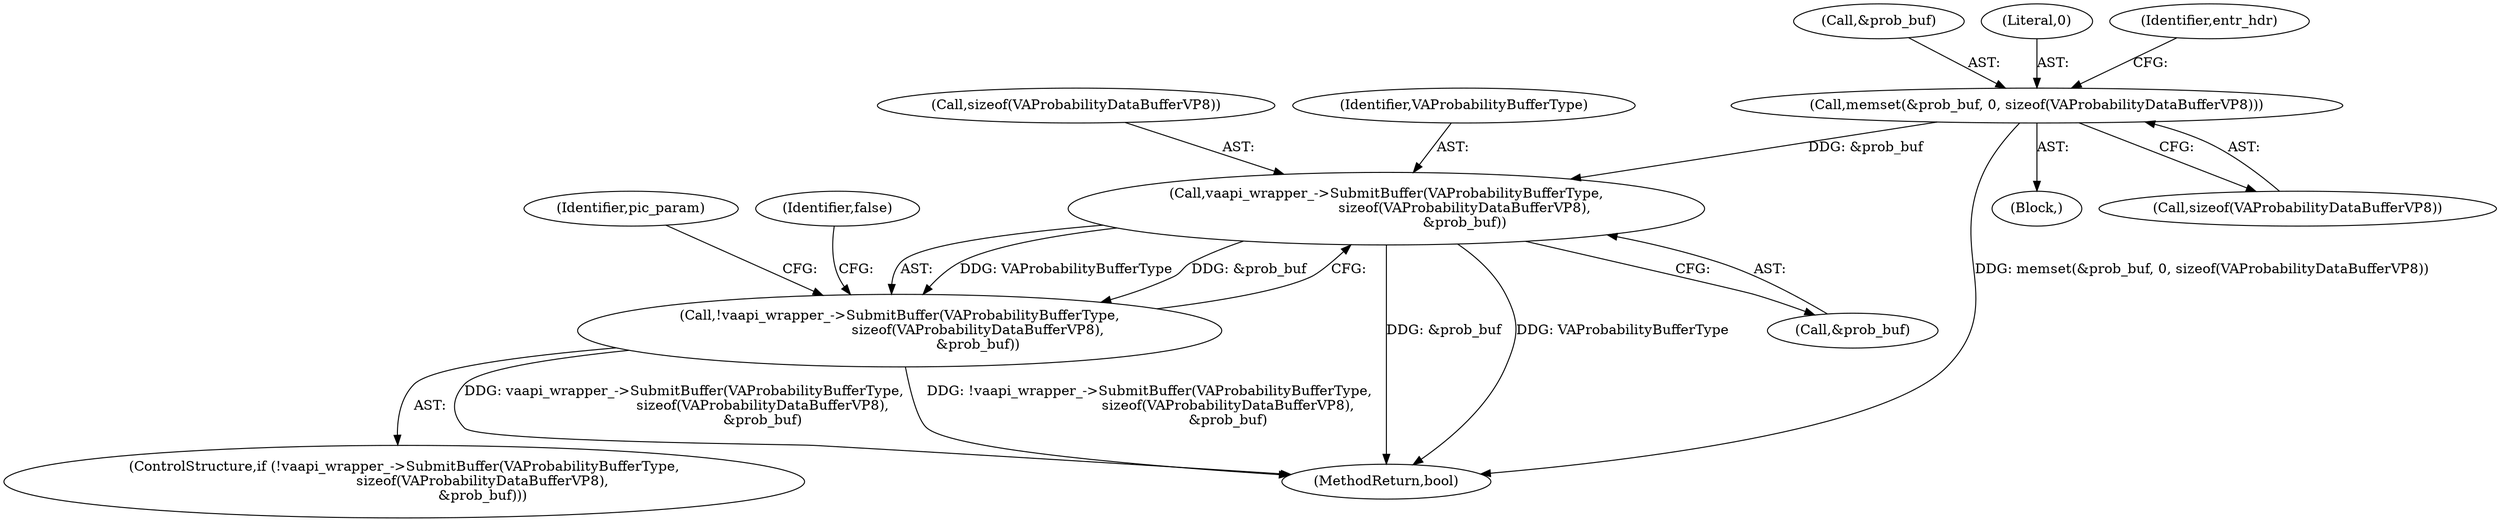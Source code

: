 digraph "0_Chrome_70340ce072cee8a0bdcddb5f312d32567b2269f6_12@API" {
"1000280" [label="(Call,memset(&prob_buf, 0, sizeof(VAProbabilityDataBufferVP8)))"];
"1000301" [label="(Call,vaapi_wrapper_->SubmitBuffer(VAProbabilityBufferType,\n                                    sizeof(VAProbabilityDataBufferVP8),\n                                    &prob_buf))"];
"1000300" [label="(Call,!vaapi_wrapper_->SubmitBuffer(VAProbabilityBufferType,\n                                    sizeof(VAProbabilityDataBufferVP8),\n                                    &prob_buf))"];
"1000281" [label="(Call,&prob_buf)"];
"1000283" [label="(Literal,0)"];
"1000300" [label="(Call,!vaapi_wrapper_->SubmitBuffer(VAProbabilityBufferType,\n                                    sizeof(VAProbabilityDataBufferVP8),\n                                    &prob_buf))"];
"1000303" [label="(Call,sizeof(VAProbabilityDataBufferVP8))"];
"1000288" [label="(Identifier,entr_hdr)"];
"1000788" [label="(MethodReturn,bool)"];
"1000302" [label="(Identifier,VAProbabilityBufferType)"];
"1000299" [label="(ControlStructure,if (!vaapi_wrapper_->SubmitBuffer(VAProbabilityBufferType,\n                                    sizeof(VAProbabilityDataBufferVP8),\n                                    &prob_buf)))"];
"1000312" [label="(Identifier,pic_param)"];
"1000301" [label="(Call,vaapi_wrapper_->SubmitBuffer(VAProbabilityBufferType,\n                                    sizeof(VAProbabilityDataBufferVP8),\n                                    &prob_buf))"];
"1000305" [label="(Call,&prob_buf)"];
"1000280" [label="(Call,memset(&prob_buf, 0, sizeof(VAProbabilityDataBufferVP8)))"];
"1000308" [label="(Identifier,false)"];
"1000106" [label="(Block,)"];
"1000284" [label="(Call,sizeof(VAProbabilityDataBufferVP8))"];
"1000280" -> "1000106"  [label="AST: "];
"1000280" -> "1000284"  [label="CFG: "];
"1000281" -> "1000280"  [label="AST: "];
"1000283" -> "1000280"  [label="AST: "];
"1000284" -> "1000280"  [label="AST: "];
"1000288" -> "1000280"  [label="CFG: "];
"1000280" -> "1000788"  [label="DDG: memset(&prob_buf, 0, sizeof(VAProbabilityDataBufferVP8))"];
"1000280" -> "1000301"  [label="DDG: &prob_buf"];
"1000301" -> "1000300"  [label="AST: "];
"1000301" -> "1000305"  [label="CFG: "];
"1000302" -> "1000301"  [label="AST: "];
"1000303" -> "1000301"  [label="AST: "];
"1000305" -> "1000301"  [label="AST: "];
"1000300" -> "1000301"  [label="CFG: "];
"1000301" -> "1000788"  [label="DDG: &prob_buf"];
"1000301" -> "1000788"  [label="DDG: VAProbabilityBufferType"];
"1000301" -> "1000300"  [label="DDG: VAProbabilityBufferType"];
"1000301" -> "1000300"  [label="DDG: &prob_buf"];
"1000300" -> "1000299"  [label="AST: "];
"1000308" -> "1000300"  [label="CFG: "];
"1000312" -> "1000300"  [label="CFG: "];
"1000300" -> "1000788"  [label="DDG: vaapi_wrapper_->SubmitBuffer(VAProbabilityBufferType,\n                                    sizeof(VAProbabilityDataBufferVP8),\n                                    &prob_buf)"];
"1000300" -> "1000788"  [label="DDG: !vaapi_wrapper_->SubmitBuffer(VAProbabilityBufferType,\n                                    sizeof(VAProbabilityDataBufferVP8),\n                                    &prob_buf)"];
}

